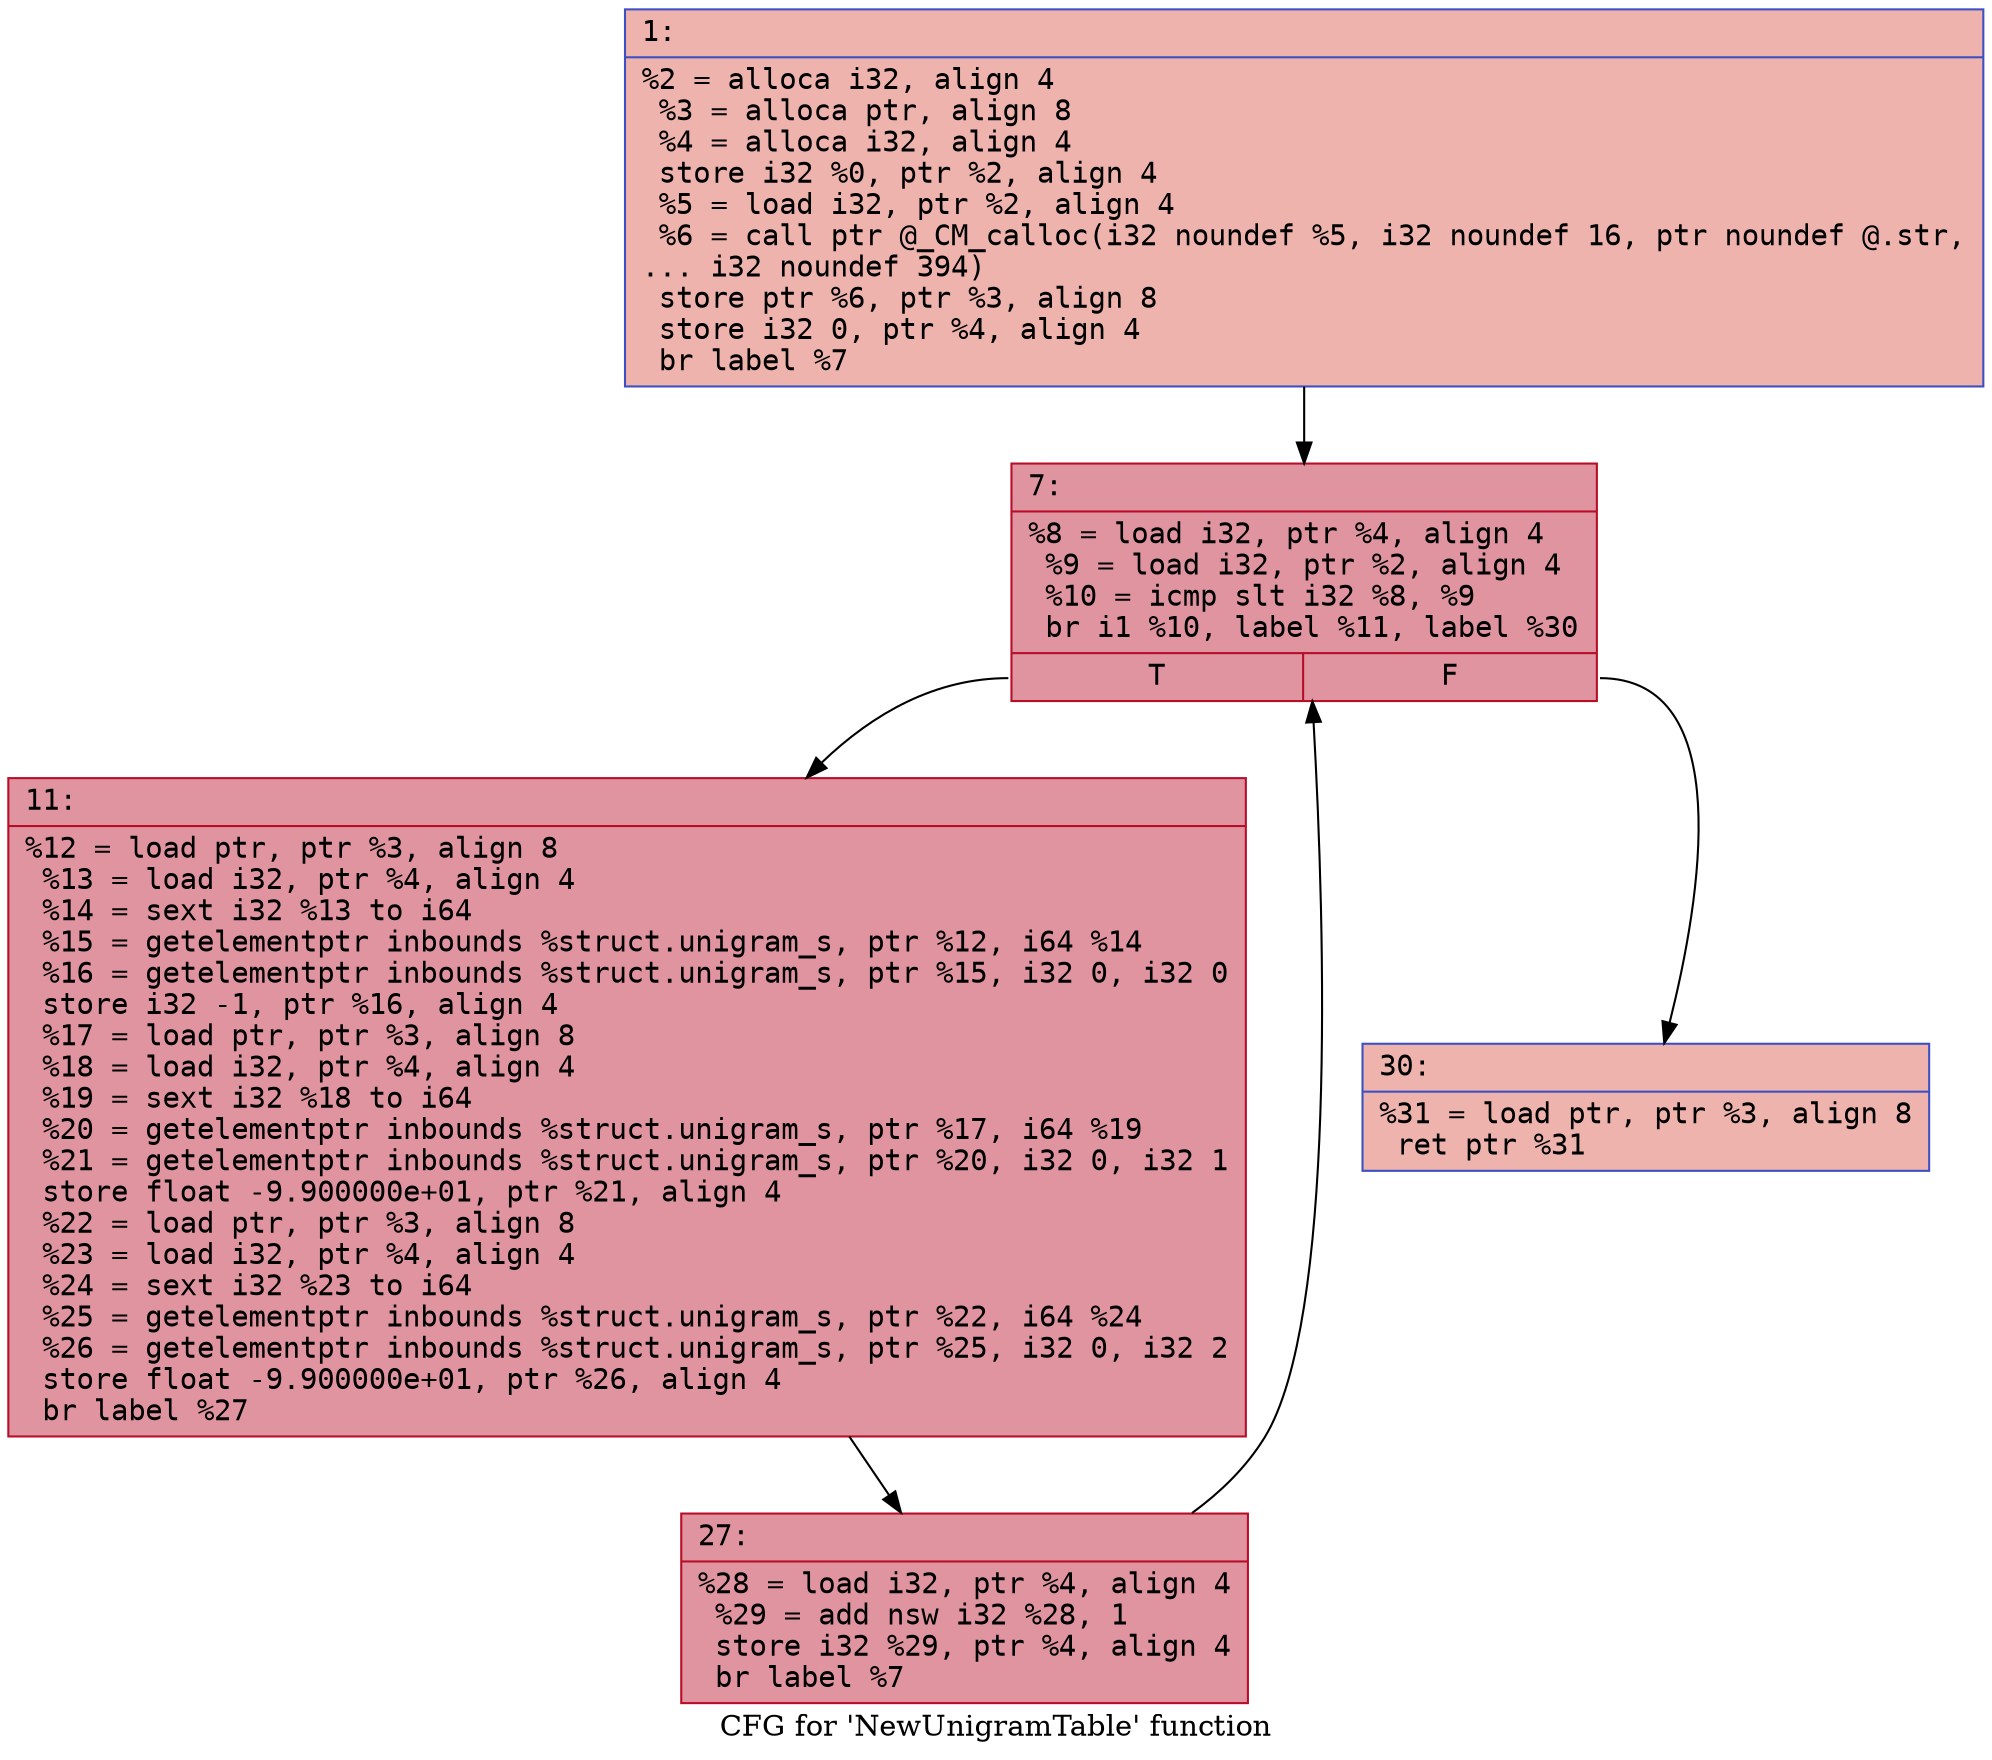 digraph "CFG for 'NewUnigramTable' function" {
	label="CFG for 'NewUnigramTable' function";

	Node0x60000252abc0 [shape=record,color="#3d50c3ff", style=filled, fillcolor="#d6524470" fontname="Courier",label="{1:\l|  %2 = alloca i32, align 4\l  %3 = alloca ptr, align 8\l  %4 = alloca i32, align 4\l  store i32 %0, ptr %2, align 4\l  %5 = load i32, ptr %2, align 4\l  %6 = call ptr @_CM_calloc(i32 noundef %5, i32 noundef 16, ptr noundef @.str,\l... i32 noundef 394)\l  store ptr %6, ptr %3, align 8\l  store i32 0, ptr %4, align 4\l  br label %7\l}"];
	Node0x60000252abc0 -> Node0x60000252ac10[tooltip="1 -> 7\nProbability 100.00%" ];
	Node0x60000252ac10 [shape=record,color="#b70d28ff", style=filled, fillcolor="#b70d2870" fontname="Courier",label="{7:\l|  %8 = load i32, ptr %4, align 4\l  %9 = load i32, ptr %2, align 4\l  %10 = icmp slt i32 %8, %9\l  br i1 %10, label %11, label %30\l|{<s0>T|<s1>F}}"];
	Node0x60000252ac10:s0 -> Node0x60000252ac60[tooltip="7 -> 11\nProbability 96.88%" ];
	Node0x60000252ac10:s1 -> Node0x60000252ad00[tooltip="7 -> 30\nProbability 3.12%" ];
	Node0x60000252ac60 [shape=record,color="#b70d28ff", style=filled, fillcolor="#b70d2870" fontname="Courier",label="{11:\l|  %12 = load ptr, ptr %3, align 8\l  %13 = load i32, ptr %4, align 4\l  %14 = sext i32 %13 to i64\l  %15 = getelementptr inbounds %struct.unigram_s, ptr %12, i64 %14\l  %16 = getelementptr inbounds %struct.unigram_s, ptr %15, i32 0, i32 0\l  store i32 -1, ptr %16, align 4\l  %17 = load ptr, ptr %3, align 8\l  %18 = load i32, ptr %4, align 4\l  %19 = sext i32 %18 to i64\l  %20 = getelementptr inbounds %struct.unigram_s, ptr %17, i64 %19\l  %21 = getelementptr inbounds %struct.unigram_s, ptr %20, i32 0, i32 1\l  store float -9.900000e+01, ptr %21, align 4\l  %22 = load ptr, ptr %3, align 8\l  %23 = load i32, ptr %4, align 4\l  %24 = sext i32 %23 to i64\l  %25 = getelementptr inbounds %struct.unigram_s, ptr %22, i64 %24\l  %26 = getelementptr inbounds %struct.unigram_s, ptr %25, i32 0, i32 2\l  store float -9.900000e+01, ptr %26, align 4\l  br label %27\l}"];
	Node0x60000252ac60 -> Node0x60000252acb0[tooltip="11 -> 27\nProbability 100.00%" ];
	Node0x60000252acb0 [shape=record,color="#b70d28ff", style=filled, fillcolor="#b70d2870" fontname="Courier",label="{27:\l|  %28 = load i32, ptr %4, align 4\l  %29 = add nsw i32 %28, 1\l  store i32 %29, ptr %4, align 4\l  br label %7\l}"];
	Node0x60000252acb0 -> Node0x60000252ac10[tooltip="27 -> 7\nProbability 100.00%" ];
	Node0x60000252ad00 [shape=record,color="#3d50c3ff", style=filled, fillcolor="#d6524470" fontname="Courier",label="{30:\l|  %31 = load ptr, ptr %3, align 8\l  ret ptr %31\l}"];
}
